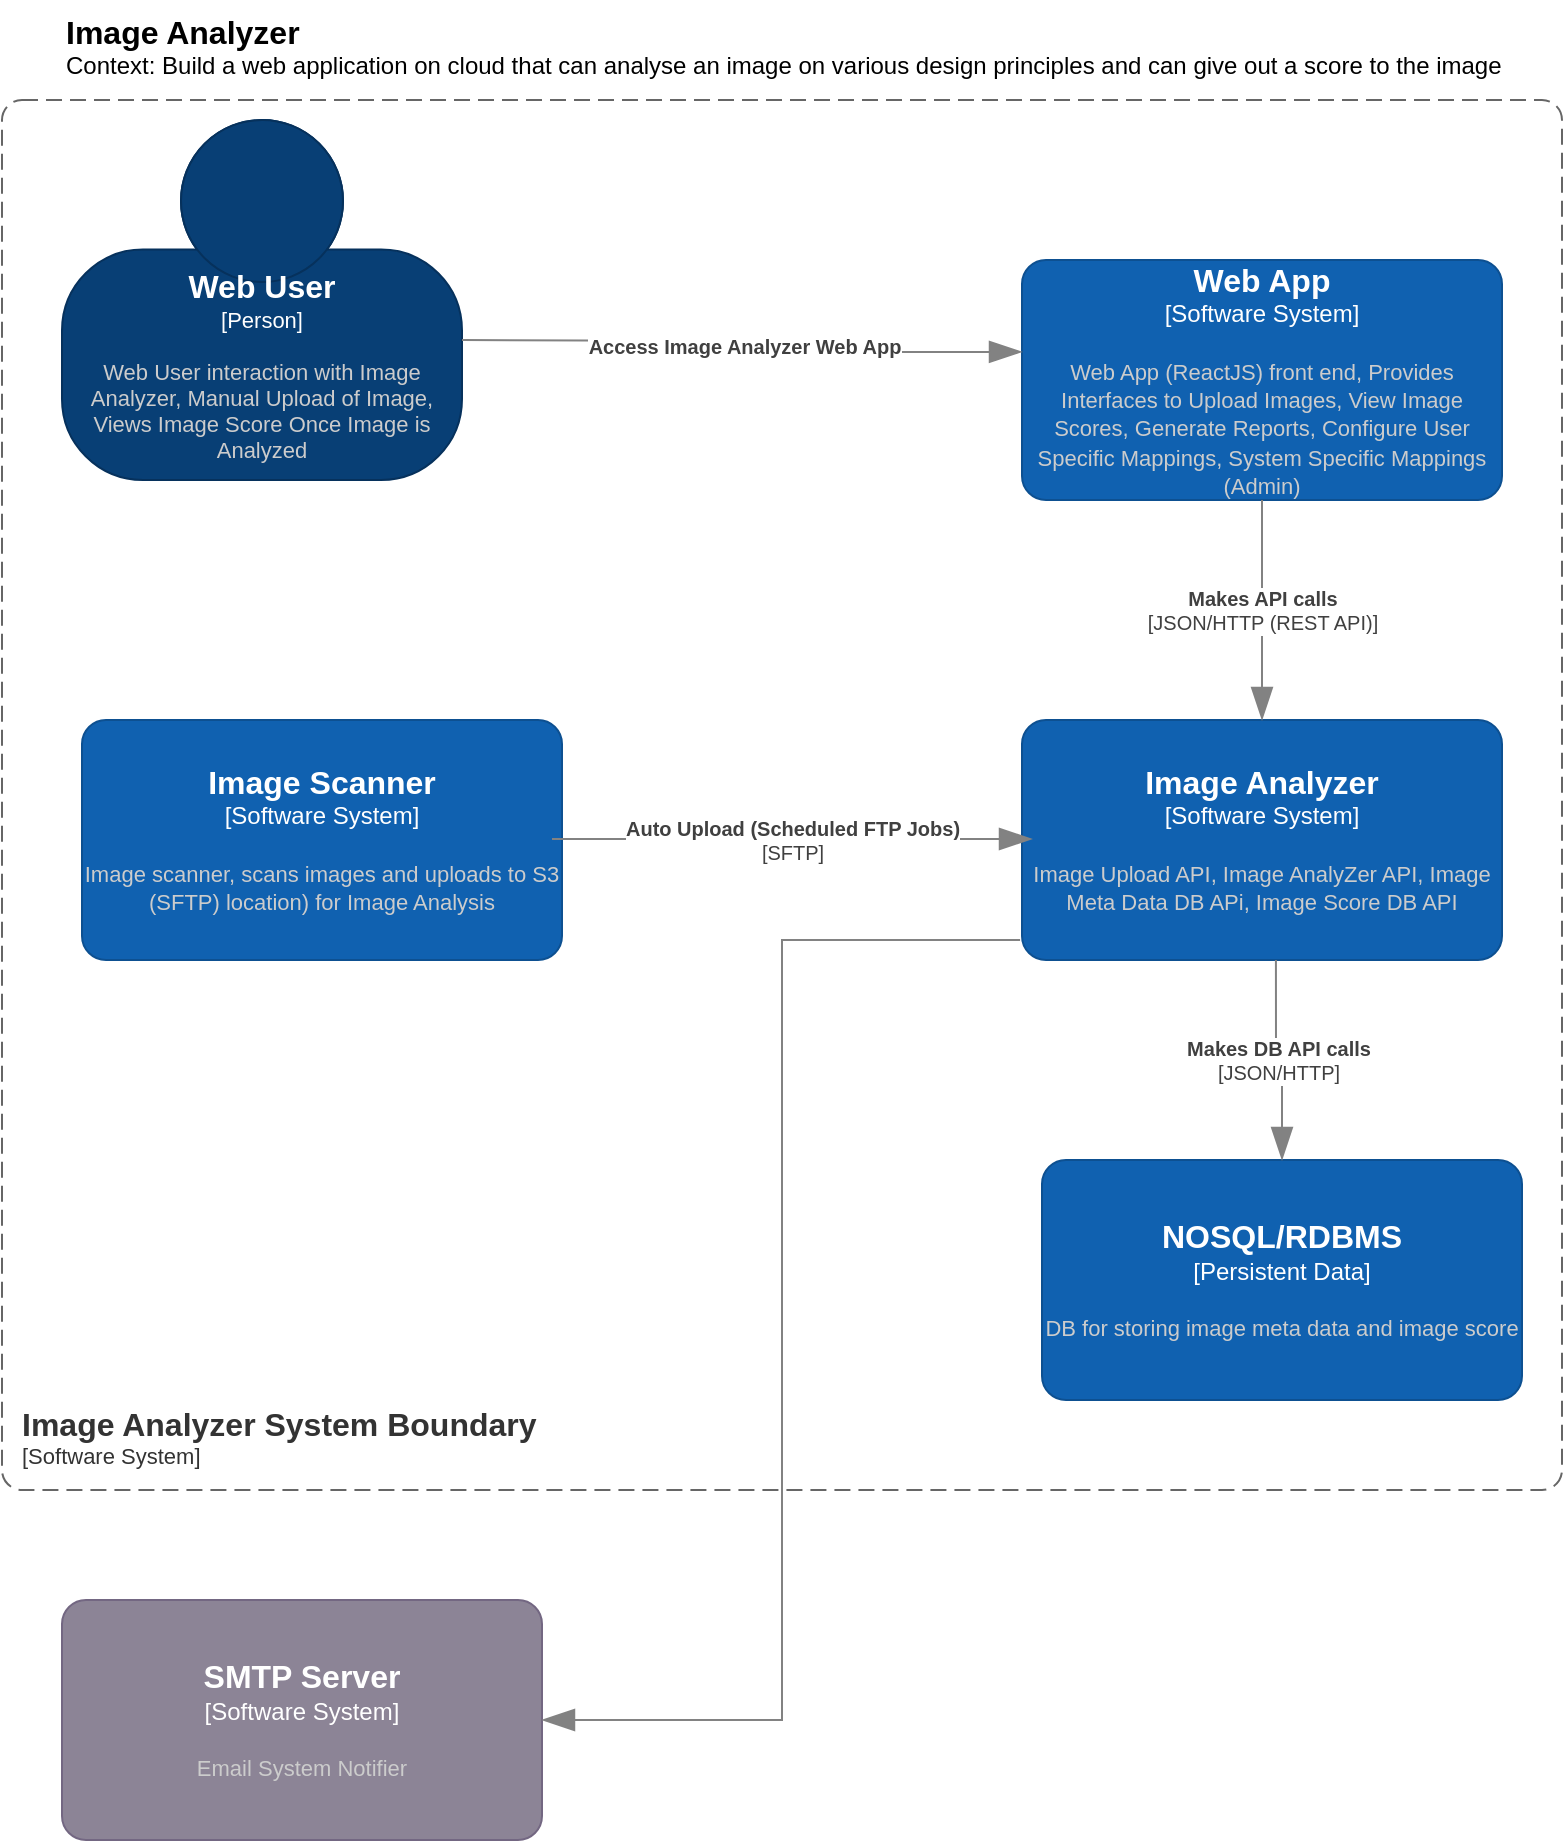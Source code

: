 <mxfile version="20.6.0" type="github" pages="4">
  <diagram id="_QaIJ1f8_quKXL8q4v3G" name="Context (C1)">
    <mxGraphModel dx="1108" dy="482" grid="1" gridSize="10" guides="1" tooltips="1" connect="1" arrows="1" fold="1" page="1" pageScale="1" pageWidth="850" pageHeight="1100" math="0" shadow="0">
      <root>
        <mxCell id="0" />
        <mxCell id="1" parent="0" />
        <object placeholders="1" c4Name="Image Analyzer" c4Type="ContainerScopeBoundary" c4Description="Context: Build a web application on cloud that can analyse an image on various design principles and can give out a score to the image" label="&lt;font style=&quot;font-size: 16px&quot;&gt;&lt;b&gt;&lt;div style=&quot;text-align: left&quot;&gt;%c4Name%&lt;/div&gt;&lt;/b&gt;&lt;/font&gt;&lt;div style=&quot;text-align: left&quot;&gt;%c4Description%&lt;/div&gt;" id="CGjuJLpUBZAFi4Q5LBe9-9">
          <mxCell style="text;html=1;strokeColor=none;fillColor=none;align=left;verticalAlign=top;whiteSpace=wrap;rounded=0;metaEdit=1;allowArrows=0;resizable=1;rotatable=0;connectable=0;recursiveResize=0;expand=0;pointerEvents=0;points=[[0.25,0,0],[0.5,0,0],[0.75,0,0],[1,0.25,0],[1,0.5,0],[1,0.75,0],[0.75,1,0],[0.5,1,0],[0.25,1,0],[0,0.75,0],[0,0.5,0],[0,0.25,0]];" vertex="1" parent="1">
            <mxGeometry x="70" y="20" width="730" height="50" as="geometry" />
          </mxCell>
        </object>
        <object placeholders="1" c4Name="Web User" c4Type="Person" c4Description="Web User interaction with Image Analyzer, Manual Upload of Image, Views Image Score Once Image is Analyzed" label="&lt;font style=&quot;font-size: 16px&quot;&gt;&lt;b&gt;%c4Name%&lt;/b&gt;&lt;/font&gt;&lt;div&gt;[%c4Type%]&lt;/div&gt;&lt;br&gt;&lt;div&gt;&lt;font style=&quot;font-size: 11px&quot;&gt;&lt;font color=&quot;#cccccc&quot;&gt;%c4Description%&lt;/font&gt;&lt;/div&gt;" id="CGjuJLpUBZAFi4Q5LBe9-10">
          <mxCell style="html=1;fontSize=11;dashed=0;whiteSpace=wrap;fillColor=#083F75;strokeColor=#06315C;fontColor=#ffffff;shape=mxgraph.c4.person2;align=center;metaEdit=1;points=[[0.5,0,0],[1,0.5,0],[1,0.75,0],[0.75,1,0],[0.5,1,0],[0.25,1,0],[0,0.75,0],[0,0.5,0]];resizable=0;" vertex="1" parent="1">
            <mxGeometry x="70" y="80" width="200" height="180" as="geometry" />
          </mxCell>
        </object>
        <object placeholders="1" c4Name="Image Analyzer" c4Type="Software System" c4Description="Image Upload API, Image AnalyZer API, Image Meta Data DB APi, Image Score DB API " label="&lt;font style=&quot;font-size: 16px&quot;&gt;&lt;b&gt;%c4Name%&lt;/b&gt;&lt;/font&gt;&lt;div&gt;[%c4Type%]&lt;/div&gt;&lt;br&gt;&lt;div&gt;&lt;font style=&quot;font-size: 11px&quot;&gt;&lt;font color=&quot;#cccccc&quot;&gt;%c4Description%&lt;/font&gt;&lt;/div&gt;" id="CGjuJLpUBZAFi4Q5LBe9-11">
          <mxCell style="rounded=1;whiteSpace=wrap;html=1;labelBackgroundColor=none;fillColor=#1061B0;fontColor=#ffffff;align=center;arcSize=10;strokeColor=#0D5091;metaEdit=1;resizable=0;points=[[0.25,0,0],[0.5,0,0],[0.75,0,0],[1,0.25,0],[1,0.5,0],[1,0.75,0],[0.75,1,0],[0.5,1,0],[0.25,1,0],[0,0.75,0],[0,0.5,0],[0,0.25,0]];" vertex="1" parent="1">
            <mxGeometry x="550" y="380" width="240" height="120" as="geometry" />
          </mxCell>
        </object>
        <object placeholders="1" c4Name="Web App" c4Type="Software System" c4Description="Web App (ReactJS) front end, Provides Interfaces to Upload Images, View Image Scores, Generate Reports, Configure User Specific Mappings, System Specific Mappings (Admin)  " label="&lt;font style=&quot;font-size: 16px&quot;&gt;&lt;b&gt;%c4Name%&lt;/b&gt;&lt;/font&gt;&lt;div&gt;[%c4Type%]&lt;/div&gt;&lt;br&gt;&lt;div&gt;&lt;font style=&quot;font-size: 11px&quot;&gt;&lt;font color=&quot;#cccccc&quot;&gt;%c4Description%&lt;/font&gt;&lt;/div&gt;" id="CGjuJLpUBZAFi4Q5LBe9-12">
          <mxCell style="rounded=1;whiteSpace=wrap;html=1;labelBackgroundColor=none;fillColor=#1061B0;fontColor=#ffffff;align=center;arcSize=10;strokeColor=#0D5091;metaEdit=1;resizable=0;points=[[0.25,0,0],[0.5,0,0],[0.75,0,0],[1,0.25,0],[1,0.5,0],[1,0.75,0],[0.75,1,0],[0.5,1,0],[0.25,1,0],[0,0.75,0],[0,0.5,0],[0,0.25,0]];" vertex="1" parent="1">
            <mxGeometry x="550" y="150" width="240" height="120" as="geometry" />
          </mxCell>
        </object>
        <object placeholders="1" c4Type="Relationship" c4Description="Access Image Analyzer Web App" label="&lt;div style=&quot;text-align: left&quot;&gt;&lt;div style=&quot;text-align: center&quot;&gt;&lt;b&gt;%c4Description%&lt;/b&gt;&lt;/div&gt;" id="CGjuJLpUBZAFi4Q5LBe9-13">
          <mxCell style="endArrow=blockThin;html=1;fontSize=10;fontColor=#404040;strokeWidth=1;endFill=1;strokeColor=#828282;elbow=vertical;metaEdit=1;endSize=14;startSize=14;jumpStyle=arc;jumpSize=16;rounded=0;edgeStyle=orthogonalEdgeStyle;entryX=0;entryY=0.383;entryDx=0;entryDy=0;entryPerimeter=0;" edge="1" parent="1" target="CGjuJLpUBZAFi4Q5LBe9-12">
            <mxGeometry width="240" relative="1" as="geometry">
              <mxPoint x="270" y="190" as="sourcePoint" />
              <mxPoint x="490" y="190" as="targetPoint" />
            </mxGeometry>
          </mxCell>
        </object>
        <object placeholders="1" c4Name="Image Scanner" c4Type="Software System" c4Description="Image scanner, scans images and uploads to S3 (SFTP) location) for Image Analysis" label="&lt;font style=&quot;font-size: 16px&quot;&gt;&lt;b&gt;%c4Name%&lt;/b&gt;&lt;/font&gt;&lt;div&gt;[%c4Type%]&lt;/div&gt;&lt;br&gt;&lt;div&gt;&lt;font style=&quot;font-size: 11px&quot;&gt;&lt;font color=&quot;#cccccc&quot;&gt;%c4Description%&lt;/font&gt;&lt;/div&gt;" id="CGjuJLpUBZAFi4Q5LBe9-14">
          <mxCell style="rounded=1;whiteSpace=wrap;html=1;labelBackgroundColor=none;fillColor=#1061B0;fontColor=#ffffff;align=center;arcSize=10;strokeColor=#0D5091;metaEdit=1;resizable=0;points=[[0.25,0,0],[0.5,0,0],[0.75,0,0],[1,0.25,0],[1,0.5,0],[1,0.75,0],[0.75,1,0],[0.5,1,0],[0.25,1,0],[0,0.75,0],[0,0.5,0],[0,0.25,0]];" vertex="1" parent="1">
            <mxGeometry x="80" y="380" width="240" height="120" as="geometry" />
          </mxCell>
        </object>
        <object placeholders="1" c4Type="Relationship" c4Technology="JSON/HTTP (REST API)" c4Description="Makes API calls" label="&lt;div style=&quot;text-align: left&quot;&gt;&lt;div style=&quot;text-align: center&quot;&gt;&lt;b&gt;%c4Description%&lt;/b&gt;&lt;/div&gt;&lt;div style=&quot;text-align: center&quot;&gt;[%c4Technology%]&lt;/div&gt;&lt;/div&gt;" id="CGjuJLpUBZAFi4Q5LBe9-15">
          <mxCell style="endArrow=blockThin;html=1;fontSize=10;fontColor=#404040;strokeWidth=1;endFill=1;strokeColor=#828282;elbow=vertical;metaEdit=1;endSize=14;startSize=14;jumpStyle=arc;jumpSize=16;rounded=0;edgeStyle=orthogonalEdgeStyle;exitX=0.5;exitY=1;exitDx=0;exitDy=0;exitPerimeter=0;" edge="1" parent="1" source="CGjuJLpUBZAFi4Q5LBe9-12" target="CGjuJLpUBZAFi4Q5LBe9-11">
            <mxGeometry width="240" relative="1" as="geometry">
              <mxPoint x="640" y="290" as="sourcePoint" />
              <mxPoint x="880" y="290" as="targetPoint" />
            </mxGeometry>
          </mxCell>
        </object>
        <object placeholders="1" c4Type="Relationship" c4Technology="SFTP" c4Description="Auto Upload (Scheduled FTP Jobs)" label="&lt;div style=&quot;text-align: left&quot;&gt;&lt;div style=&quot;text-align: center&quot;&gt;&lt;b&gt;%c4Description%&lt;/b&gt;&lt;/div&gt;&lt;div style=&quot;text-align: center&quot;&gt;[%c4Technology%]&lt;/div&gt;&lt;/div&gt;" id="CGjuJLpUBZAFi4Q5LBe9-16">
          <mxCell style="endArrow=blockThin;html=1;fontSize=10;fontColor=#404040;strokeWidth=1;endFill=1;strokeColor=#828282;elbow=vertical;metaEdit=1;endSize=14;startSize=14;jumpStyle=arc;jumpSize=16;rounded=0;edgeStyle=orthogonalEdgeStyle;" edge="1" parent="1">
            <mxGeometry width="240" relative="1" as="geometry">
              <mxPoint x="315" y="439.5" as="sourcePoint" />
              <mxPoint x="555" y="439.5" as="targetPoint" />
              <Array as="points">
                <mxPoint x="430" y="440" />
                <mxPoint x="430" y="440" />
              </Array>
            </mxGeometry>
          </mxCell>
        </object>
        <object placeholders="1" c4Name="NOSQL/RDBMS" c4Type="Persistent Data" c4Description="DB for storing image meta data and image score" label="&lt;font style=&quot;font-size: 16px&quot;&gt;&lt;b&gt;%c4Name%&lt;/b&gt;&lt;/font&gt;&lt;div&gt;[%c4Type%]&lt;/div&gt;&lt;br&gt;&lt;div&gt;&lt;font style=&quot;font-size: 11px&quot;&gt;&lt;font color=&quot;#cccccc&quot;&gt;%c4Description%&lt;/font&gt;&lt;/div&gt;" id="CGjuJLpUBZAFi4Q5LBe9-19">
          <mxCell style="rounded=1;whiteSpace=wrap;html=1;labelBackgroundColor=none;fillColor=#1061B0;fontColor=#ffffff;align=center;arcSize=10;strokeColor=#0D5091;metaEdit=1;resizable=0;points=[[0.25,0,0],[0.5,0,0],[0.75,0,0],[1,0.25,0],[1,0.5,0],[1,0.75,0],[0.75,1,0],[0.5,1,0],[0.25,1,0],[0,0.75,0],[0,0.5,0],[0,0.25,0]];" vertex="1" parent="1">
            <mxGeometry x="560" y="600" width="240" height="120" as="geometry" />
          </mxCell>
        </object>
        <object placeholders="1" c4Type="Relationship" c4Technology="JSON/HTTP" c4Description="Makes DB API calls" label="&lt;div style=&quot;text-align: left&quot;&gt;&lt;div style=&quot;text-align: center&quot;&gt;&lt;b&gt;%c4Description%&lt;/b&gt;&lt;/div&gt;&lt;div style=&quot;text-align: center&quot;&gt;[%c4Technology%]&lt;/div&gt;&lt;/div&gt;" id="CGjuJLpUBZAFi4Q5LBe9-20">
          <mxCell style="endArrow=blockThin;html=1;fontSize=10;fontColor=#404040;strokeWidth=1;endFill=1;strokeColor=#828282;elbow=vertical;metaEdit=1;endSize=14;startSize=14;jumpStyle=arc;jumpSize=16;rounded=0;edgeStyle=orthogonalEdgeStyle;exitX=0.529;exitY=1;exitDx=0;exitDy=0;exitPerimeter=0;" edge="1" parent="1" source="CGjuJLpUBZAFi4Q5LBe9-11" target="CGjuJLpUBZAFi4Q5LBe9-19">
            <mxGeometry width="240" relative="1" as="geometry">
              <mxPoint x="660" y="500" as="sourcePoint" />
              <mxPoint x="900" y="500" as="targetPoint" />
            </mxGeometry>
          </mxCell>
        </object>
        <object placeholders="1" c4Name="SMTP Server" c4Type="Software System" c4Description="Email System Notifier" label="&lt;font style=&quot;font-size: 16px&quot;&gt;&lt;b&gt;%c4Name%&lt;/b&gt;&lt;/font&gt;&lt;div&gt;[%c4Type%]&lt;/div&gt;&lt;br&gt;&lt;div&gt;&lt;font style=&quot;font-size: 11px&quot;&gt;&lt;font color=&quot;#cccccc&quot;&gt;%c4Description%&lt;/font&gt;&lt;/div&gt;" id="CGjuJLpUBZAFi4Q5LBe9-21">
          <mxCell style="rounded=1;whiteSpace=wrap;html=1;labelBackgroundColor=none;fillColor=#8C8496;fontColor=#ffffff;align=center;arcSize=10;strokeColor=#736782;metaEdit=1;resizable=0;points=[[0.25,0,0],[0.5,0,0],[0.75,0,0],[1,0.25,0],[1,0.5,0],[1,0.75,0],[0.75,1,0],[0.5,1,0],[0.25,1,0],[0,0.75,0],[0,0.5,0],[0,0.25,0]];" vertex="1" parent="1">
            <mxGeometry x="70" y="820" width="240" height="120" as="geometry" />
          </mxCell>
        </object>
        <object placeholders="1" c4Type="Relationship" id="CGjuJLpUBZAFi4Q5LBe9-22">
          <mxCell style="endArrow=blockThin;html=1;fontSize=10;fontColor=#404040;strokeWidth=1;endFill=1;strokeColor=#828282;elbow=vertical;metaEdit=1;endSize=14;startSize=14;jumpStyle=arc;jumpSize=16;rounded=0;edgeStyle=orthogonalEdgeStyle;entryX=1;entryY=0.5;entryDx=0;entryDy=0;entryPerimeter=0;exitX=-0.004;exitY=0.917;exitDx=0;exitDy=0;exitPerimeter=0;" edge="1" parent="1" source="CGjuJLpUBZAFi4Q5LBe9-11" target="CGjuJLpUBZAFi4Q5LBe9-21">
            <mxGeometry width="240" relative="1" as="geometry">
              <mxPoint x="340" y="540" as="sourcePoint" />
              <mxPoint x="560" y="500" as="targetPoint" />
            </mxGeometry>
          </mxCell>
        </object>
        <object placeholders="1" c4Name="Image Analyzer System Boundary" c4Type="SystemScopeBoundary" c4Application="Software System" label="&lt;font style=&quot;font-size: 16px&quot;&gt;&lt;b&gt;&lt;div style=&quot;text-align: left&quot;&gt;%c4Name%&lt;/div&gt;&lt;/b&gt;&lt;/font&gt;&lt;div style=&quot;text-align: left&quot;&gt;[%c4Application%]&lt;/div&gt;" id="tOvfWBN5AhfD0_WGAnn--1">
          <mxCell style="rounded=1;fontSize=11;whiteSpace=wrap;html=1;dashed=1;arcSize=20;fillColor=none;strokeColor=#666666;fontColor=#333333;labelBackgroundColor=none;align=left;verticalAlign=bottom;labelBorderColor=none;spacingTop=0;spacing=10;dashPattern=8 4;metaEdit=1;rotatable=0;perimeter=rectanglePerimeter;noLabel=0;labelPadding=0;allowArrows=0;connectable=0;expand=0;recursiveResize=0;editable=1;pointerEvents=0;absoluteArcSize=1;points=[[0.25,0,0],[0.5,0,0],[0.75,0,0],[1,0.25,0],[1,0.5,0],[1,0.75,0],[0.75,1,0],[0.5,1,0],[0.25,1,0],[0,0.75,0],[0,0.5,0],[0,0.25,0]];" vertex="1" parent="1">
            <mxGeometry x="40" y="70" width="780" height="695" as="geometry" />
          </mxCell>
        </object>
      </root>
    </mxGraphModel>
  </diagram>
  <diagram id="ZKoJfVk2dHplg7elhMia" name="Container (C2)">
    <mxGraphModel dx="1108" dy="482" grid="1" gridSize="10" guides="1" tooltips="1" connect="1" arrows="1" fold="1" page="1" pageScale="1" pageWidth="850" pageHeight="1100" math="0" shadow="0">
      <root>
        <mxCell id="0" />
        <mxCell id="1" parent="0" />
        <object placeholders="1" c4Name="[Containers] Node JS Server and Spring Boot Micro Services" c4Type="ContainerDiagramTitle" c4Description="Image Analyzer, ReactJS APP" label="&lt;font style=&quot;font-size: 16px&quot;&gt;&lt;b&gt;&lt;div style=&quot;text-align: left&quot;&gt;%c4Name%&lt;/div&gt;&lt;/b&gt;&lt;/font&gt;&lt;div style=&quot;text-align: left&quot;&gt;%c4Description%&lt;/div&gt;" id="Qg2hwKjmfZhXMTtC87-h-1">
          <mxCell style="text;html=1;strokeColor=none;fillColor=none;align=left;verticalAlign=top;whiteSpace=wrap;rounded=0;metaEdit=1;allowArrows=0;resizable=1;rotatable=0;connectable=0;recursiveResize=0;expand=0;pointerEvents=0;points=[[0.25,0,0],[0.5,0,0],[0.75,0,0],[1,0.25,0],[1,0.5,0],[1,0.75,0],[0.75,1,0],[0.5,1,0],[0.25,1,0],[0,0.75,0],[0,0.5,0],[0,0.25,0]];" vertex="1" parent="1">
            <mxGeometry x="220" y="10" width="480" height="40" as="geometry" />
          </mxCell>
        </object>
        <mxCell id="D_biy1p7ZRnnwa3_2Dfn-9" style="edgeStyle=orthogonalEdgeStyle;rounded=0;orthogonalLoop=1;jettySize=auto;html=1;" edge="1" parent="1" source="D_biy1p7ZRnnwa3_2Dfn-1" target="D_biy1p7ZRnnwa3_2Dfn-6">
          <mxGeometry relative="1" as="geometry" />
        </mxCell>
        <mxCell id="D_biy1p7ZRnnwa3_2Dfn-12" style="edgeStyle=orthogonalEdgeStyle;rounded=0;orthogonalLoop=1;jettySize=auto;html=1;" edge="1" parent="1" source="D_biy1p7ZRnnwa3_2Dfn-1" target="D_biy1p7ZRnnwa3_2Dfn-3">
          <mxGeometry relative="1" as="geometry" />
        </mxCell>
        <object placeholders="1" c4Name="Image Uploader" c4Type="Container" c4Technology="SpringBoot" c4Description="Image Upload Micro Service" label="&lt;font style=&quot;font-size: 16px&quot;&gt;&lt;b&gt;%c4Name%&lt;/b&gt;&lt;/font&gt;&lt;div&gt;[%c4Type%: %c4Technology%]&lt;/div&gt;&lt;br&gt;&lt;div&gt;&lt;font style=&quot;font-size: 11px&quot;&gt;&lt;font color=&quot;#E6E6E6&quot;&gt;%c4Description%&lt;/font&gt;&lt;/div&gt;" id="D_biy1p7ZRnnwa3_2Dfn-1">
          <mxCell style="rounded=1;whiteSpace=wrap;html=1;fontSize=11;labelBackgroundColor=none;fillColor=#23A2D9;fontColor=#ffffff;align=center;arcSize=10;strokeColor=#0E7DAD;metaEdit=1;resizable=0;points=[[0.25,0,0],[0.5,0,0],[0.75,0,0],[1,0.25,0],[1,0.5,0],[1,0.75,0],[0.75,1,0],[0.5,1,0],[0.25,1,0],[0,0.75,0],[0,0.5,0],[0,0.25,0]];" vertex="1" parent="1">
            <mxGeometry x="390" y="222" width="240" height="120" as="geometry" />
          </mxCell>
        </object>
        <mxCell id="D_biy1p7ZRnnwa3_2Dfn-5" style="edgeStyle=orthogonalEdgeStyle;rounded=0;orthogonalLoop=1;jettySize=auto;html=1;entryX=0;entryY=0.5;entryDx=0;entryDy=0;entryPerimeter=0;" edge="1" parent="1" target="D_biy1p7ZRnnwa3_2Dfn-1">
          <mxGeometry relative="1" as="geometry">
            <mxPoint x="280" y="382" as="sourcePoint" />
          </mxGeometry>
        </mxCell>
        <mxCell id="D_biy1p7ZRnnwa3_2Dfn-13" style="edgeStyle=orthogonalEdgeStyle;rounded=0;orthogonalLoop=1;jettySize=auto;html=1;entryX=0;entryY=0.5;entryDx=0;entryDy=0;entryPerimeter=0;" edge="1" parent="1" target="D_biy1p7ZRnnwa3_2Dfn-3">
          <mxGeometry relative="1" as="geometry">
            <mxPoint x="280" y="382" as="sourcePoint" />
          </mxGeometry>
        </mxCell>
        <object placeholders="1" c4Type="Web UI" c4Container="ReactJS (NODE.JS Container)" c4Technology="e.g. JavaScript, Angular etc." c4Description="Web UI (ReactJS) Single Page App, Vendor Components for Reporting  " label="&lt;font style=&quot;font-size: 16px&quot;&gt;&lt;b&gt;%c4Type%&lt;/b&gt;&lt;/font&gt;&lt;div&gt;[%c4Container%:&amp;nbsp;%c4Technology%]&lt;/div&gt;&lt;br&gt;&lt;div&gt;&lt;font style=&quot;font-size: 11px&quot;&gt;&lt;font color=&quot;#E6E6E6&quot;&gt;%c4Description%&lt;/font&gt;&lt;/div&gt;" id="D_biy1p7ZRnnwa3_2Dfn-2">
          <mxCell style="shape=mxgraph.c4.webBrowserContainer2;whiteSpace=wrap;html=1;boundedLbl=1;rounded=0;labelBackgroundColor=none;strokeColor=#118ACD;fillColor=#23A2D9;strokeColor=#118ACD;strokeColor2=#0E7DAD;fontSize=12;fontColor=#ffffff;align=center;metaEdit=1;points=[[0.5,0,0],[1,0.25,0],[1,0.5,0],[1,0.75,0],[0.5,1,0],[0,0.75,0],[0,0.5,0],[0,0.25,0]];resizable=0;" vertex="1" parent="1">
            <mxGeometry x="40" y="300" width="240" height="160" as="geometry" />
          </mxCell>
        </object>
        <mxCell id="D_biy1p7ZRnnwa3_2Dfn-11" style="edgeStyle=orthogonalEdgeStyle;rounded=0;orthogonalLoop=1;jettySize=auto;html=1;" edge="1" parent="1" source="D_biy1p7ZRnnwa3_2Dfn-3" target="D_biy1p7ZRnnwa3_2Dfn-4">
          <mxGeometry relative="1" as="geometry" />
        </mxCell>
        <object placeholders="1" c4Name="DB API (User API, Role Api, Image MetaData API, Image Score Data Api" c4Type="Container" c4Technology="SpringBoot" c4Description="DB API Micro Service" label="&lt;font style=&quot;font-size: 16px&quot;&gt;&lt;b&gt;%c4Name%&lt;/b&gt;&lt;/font&gt;&lt;div&gt;[%c4Type%: %c4Technology%]&lt;/div&gt;&lt;br&gt;&lt;div&gt;&lt;font style=&quot;font-size: 11px&quot;&gt;&lt;font color=&quot;#E6E6E6&quot;&gt;%c4Description%&lt;/font&gt;&lt;/div&gt;" id="D_biy1p7ZRnnwa3_2Dfn-3">
          <mxCell style="rounded=1;whiteSpace=wrap;html=1;fontSize=11;labelBackgroundColor=none;fillColor=#23A2D9;fontColor=#ffffff;align=center;arcSize=10;strokeColor=#0E7DAD;metaEdit=1;resizable=0;points=[[0.25,0,0],[0.5,0,0],[0.75,0,0],[1,0.25,0],[1,0.5,0],[1,0.75,0],[0.75,1,0],[0.5,1,0],[0.25,1,0],[0,0.75,0],[0,0.5,0],[0,0.25,0]];" vertex="1" parent="1">
            <mxGeometry x="390" y="422" width="240" height="120" as="geometry" />
          </mxCell>
        </object>
        <object placeholders="1" c4Type="Image DB" c4Container="Container" c4Technology="AuroraDB/MongoDB" c4Description="NoSQL DB to store Image Meta Data, User Access Details, Image Score Details" label="&lt;font style=&quot;font-size: 16px&quot;&gt;&lt;b&gt;%c4Type%&lt;/b&gt;&lt;/font&gt;&lt;div&gt;[%c4Container%:&amp;nbsp;%c4Technology%]&lt;/div&gt;&lt;br&gt;&lt;div&gt;&lt;font style=&quot;font-size: 11px&quot;&gt;&lt;font color=&quot;#E6E6E6&quot;&gt;%c4Description%&lt;/font&gt;&lt;/div&gt;" id="D_biy1p7ZRnnwa3_2Dfn-4">
          <mxCell style="shape=cylinder3;size=15;whiteSpace=wrap;html=1;boundedLbl=1;rounded=0;labelBackgroundColor=none;fillColor=#23A2D9;fontSize=12;fontColor=#ffffff;align=center;strokeColor=#0E7DAD;metaEdit=1;points=[[0.5,0,0],[1,0.25,0],[1,0.5,0],[1,0.75,0],[0.5,1,0],[0,0.75,0],[0,0.5,0],[0,0.25,0]];resizable=0;" vertex="1" parent="1">
            <mxGeometry x="730" y="422" width="240" height="120" as="geometry" />
          </mxCell>
        </object>
        <object placeholders="1" c4Type="S3 Bucket for Image Storage" c4Container="Container" c4Technology="S3/SFTP" c4Description="S3 Bucket for Image Storage, also configured as SFTP Server for Image upload without going thru web App" label="&lt;font style=&quot;font-size: 16px&quot;&gt;&lt;b&gt;%c4Type%&lt;/b&gt;&lt;/font&gt;&lt;div&gt;[%c4Container%:&amp;nbsp;%c4Technology%]&lt;/div&gt;&lt;br&gt;&lt;div&gt;&lt;font style=&quot;font-size: 11px&quot;&gt;&lt;font color=&quot;#E6E6E6&quot;&gt;%c4Description%&lt;/font&gt;&lt;/div&gt;" id="D_biy1p7ZRnnwa3_2Dfn-6">
          <mxCell style="shape=cylinder3;size=15;whiteSpace=wrap;html=1;boundedLbl=1;rounded=0;labelBackgroundColor=none;fillColor=#23A2D9;fontSize=12;fontColor=#ffffff;align=center;strokeColor=#0E7DAD;metaEdit=1;points=[[0.5,0,0],[1,0.25,0],[1,0.5,0],[1,0.75,0],[0.5,1,0],[0,0.75,0],[0,0.5,0],[0,0.25,0]];resizable=0;" vertex="1" parent="1">
            <mxGeometry x="740" y="222" width="240" height="120" as="geometry" />
          </mxCell>
        </object>
        <mxCell id="D_biy1p7ZRnnwa3_2Dfn-15" style="edgeStyle=orthogonalEdgeStyle;rounded=0;orthogonalLoop=1;jettySize=auto;html=1;" edge="1" parent="1" source="D_biy1p7ZRnnwa3_2Dfn-14" target="D_biy1p7ZRnnwa3_2Dfn-6">
          <mxGeometry relative="1" as="geometry" />
        </mxCell>
        <object placeholders="1" c4Name="Image Scanner" c4Type="Container" c4Technology="Image Scanner Hardware" c4Description="Scans images and upload to S3 bucket using SFTP" label="&lt;font style=&quot;font-size: 16px&quot;&gt;&lt;b&gt;%c4Name%&lt;/b&gt;&lt;/font&gt;&lt;div&gt;[%c4Type%: %c4Technology%]&lt;/div&gt;&lt;br&gt;&lt;div&gt;&lt;font style=&quot;font-size: 11px&quot;&gt;&lt;font color=&quot;#E6E6E6&quot;&gt;%c4Description%&lt;/font&gt;&lt;/div&gt;" id="D_biy1p7ZRnnwa3_2Dfn-14">
          <mxCell style="rounded=1;whiteSpace=wrap;html=1;fontSize=11;labelBackgroundColor=none;fillColor=#23A2D9;fontColor=#ffffff;align=center;arcSize=10;strokeColor=#0E7DAD;metaEdit=1;resizable=0;points=[[0.25,0,0],[0.5,0,0],[0.75,0,0],[1,0.25,0],[1,0.5,0],[1,0.75,0],[0.75,1,0],[0.5,1,0],[0.25,1,0],[0,0.75,0],[0,0.5,0],[0,0.25,0]];" vertex="1" parent="1">
            <mxGeometry x="740" y="50" width="240" height="120" as="geometry" />
          </mxCell>
        </object>
      </root>
    </mxGraphModel>
  </diagram>
  <diagram id="2QkPGEq0dpiMnB2Mn2TY" name="Component (C3)">
    <mxGraphModel dx="1108" dy="1582" grid="1" gridSize="10" guides="1" tooltips="1" connect="1" arrows="1" fold="1" page="1" pageScale="1" pageWidth="850" pageHeight="1100" math="0" shadow="0">
      <root>
        <mxCell id="0" />
        <mxCell id="1" parent="0" />
        <object placeholders="1" c4Name="[Components] Image Uploader" c4Type="ContainerDiagramTitle" c4Description="Image Uploader Micro Service" label="&lt;font style=&quot;font-size: 16px&quot;&gt;&lt;b&gt;&lt;div style=&quot;text-align: left&quot;&gt;%c4Name%&lt;/div&gt;&lt;/b&gt;&lt;/font&gt;&lt;div style=&quot;text-align: left&quot;&gt;%c4Description%&lt;/div&gt;" id="F0ZhULoeMuW8q3ky3WN0-1">
          <mxCell style="text;html=1;strokeColor=none;fillColor=none;align=left;verticalAlign=top;whiteSpace=wrap;rounded=0;metaEdit=1;allowArrows=0;resizable=1;rotatable=0;connectable=0;recursiveResize=0;expand=0;pointerEvents=0;points=[[0.25,0,0],[0.5,0,0],[0.75,0,0],[1,0.25,0],[1,0.5,0],[1,0.75,0],[0.75,1,0],[0.5,1,0],[0.25,1,0],[0,0.75,0],[0,0.5,0],[0,0.25,0]];" vertex="1" parent="1">
            <mxGeometry x="641" y="-140" width="260" height="40" as="geometry" />
          </mxCell>
        </object>
        <mxCell id="KtV8SAtcUMUfTQtTzMUy-20" style="edgeStyle=orthogonalEdgeStyle;rounded=0;orthogonalLoop=1;jettySize=auto;html=1;entryX=0;entryY=0.5;entryDx=0;entryDy=0;" edge="1" parent="1" source="KtV8SAtcUMUfTQtTzMUy-1" target="KtV8SAtcUMUfTQtTzMUy-19">
          <mxGeometry relative="1" as="geometry" />
        </mxCell>
        <mxCell id="KtV8SAtcUMUfTQtTzMUy-1" value="API GW&lt;br&gt;Spring Cloud Gateway/AWS API Gateway" style="verticalLabelPosition=bottom;verticalAlign=top;html=1;shape=mxgraph.basic.patternFillRect;fillStyle=diag;step=5;fillStrokeWidth=0.2;fillStrokeColor=#dddddd;" vertex="1" parent="1">
          <mxGeometry x="460" y="50" width="50" height="420" as="geometry" />
        </mxCell>
        <mxCell id="KtV8SAtcUMUfTQtTzMUy-3" style="edgeStyle=orthogonalEdgeStyle;rounded=0;orthogonalLoop=1;jettySize=auto;html=1;entryX=-0.02;entryY=0.444;entryDx=0;entryDy=0;entryPerimeter=0;" edge="1" parent="1" source="KtV8SAtcUMUfTQtTzMUy-2" target="KtV8SAtcUMUfTQtTzMUy-1">
          <mxGeometry relative="1" as="geometry" />
        </mxCell>
        <mxCell id="KtV8SAtcUMUfTQtTzMUy-2" value="Internet Gateway&lt;br&gt;https://imageanalyser.reddys.com" style="outlineConnect=0;dashed=0;verticalLabelPosition=bottom;verticalAlign=top;align=center;html=1;shape=mxgraph.aws3.internet_gateway;fillColor=#F58534;gradientColor=none;" vertex="1" parent="1">
          <mxGeometry x="230" y="200" width="69" height="72" as="geometry" />
        </mxCell>
        <mxCell id="KtV8SAtcUMUfTQtTzMUy-4" value="Amazon AD SSO" style="sketch=0;outlineConnect=0;fontColor=#232F3E;gradientColor=none;fillColor=#BF0816;strokeColor=none;dashed=0;verticalLabelPosition=bottom;verticalAlign=top;align=center;html=1;fontSize=12;fontStyle=0;aspect=fixed;pointerEvents=1;shape=mxgraph.aws4.simple_ad;" vertex="1" parent="1">
          <mxGeometry x="690" y="-36" width="78" height="77" as="geometry" />
        </mxCell>
        <mxCell id="KtV8SAtcUMUfTQtTzMUy-5" value="" style="endArrow=classic;startArrow=classic;html=1;rounded=0;exitX=1;exitY=0.25;exitDx=0;exitDy=0;exitPerimeter=0;" edge="1" parent="1" source="KtV8SAtcUMUfTQtTzMUy-1" target="KtV8SAtcUMUfTQtTzMUy-4">
          <mxGeometry width="50" height="50" relative="1" as="geometry">
            <mxPoint x="680" y="130" as="sourcePoint" />
            <mxPoint x="730" y="80" as="targetPoint" />
            <Array as="points">
              <mxPoint x="690" y="20" />
            </Array>
          </mxGeometry>
        </mxCell>
        <mxCell id="KtV8SAtcUMUfTQtTzMUy-56" style="edgeStyle=orthogonalEdgeStyle;rounded=0;orthogonalLoop=1;jettySize=auto;html=1;" edge="1" parent="1" source="KtV8SAtcUMUfTQtTzMUy-6">
          <mxGeometry relative="1" as="geometry">
            <mxPoint x="460" y="78" as="targetPoint" />
          </mxGeometry>
        </mxCell>
        <mxCell id="KtV8SAtcUMUfTQtTzMUy-6" value="&lt;b&gt;API Gateway Functions:&lt;/b&gt;&lt;br&gt;1. SSO Authentication&lt;br&gt;2. OAuth based Authorization&lt;br&gt;3. Rate Limiter (Circuit Breaker)&lt;br&gt;&lt;div style=&quot;&quot;&gt;&lt;span style=&quot;background-color: initial;&quot;&gt;4. Load Balancer&lt;/span&gt;&lt;/div&gt;&lt;div style=&quot;&quot;&gt;&lt;span style=&quot;background-color: initial;&quot;&gt;5. API/Micro Service Coordinator&lt;/span&gt;&lt;/div&gt;" style="text;html=1;strokeColor=#000000;fillColor=none;align=left;verticalAlign=middle;whiteSpace=wrap;rounded=1;shadow=0;" vertex="1" parent="1">
          <mxGeometry x="210" y="18.5" width="220" height="120" as="geometry" />
        </mxCell>
        <mxCell id="KtV8SAtcUMUfTQtTzMUy-10" value="AuroraDB&lt;br&gt;Image Meta Data" style="shape=cylinder3;whiteSpace=wrap;html=1;boundedLbl=1;backgroundOutline=1;size=15;shadow=0;strokeColor=#000000;" vertex="1" parent="1">
          <mxGeometry x="831" y="-10" width="70" height="80" as="geometry" />
        </mxCell>
        <mxCell id="KtV8SAtcUMUfTQtTzMUy-26" style="edgeStyle=orthogonalEdgeStyle;rounded=0;orthogonalLoop=1;jettySize=auto;html=1;" edge="1" parent="1" source="KtV8SAtcUMUfTQtTzMUy-11" target="KtV8SAtcUMUfTQtTzMUy-25">
          <mxGeometry relative="1" as="geometry" />
        </mxCell>
        <mxCell id="KtV8SAtcUMUfTQtTzMUy-42" style="edgeStyle=orthogonalEdgeStyle;rounded=0;orthogonalLoop=1;jettySize=auto;html=1;entryX=0.5;entryY=1;entryDx=0;entryDy=0;entryPerimeter=0;" edge="1" parent="1" source="KtV8SAtcUMUfTQtTzMUy-11" target="KtV8SAtcUMUfTQtTzMUy-10">
          <mxGeometry relative="1" as="geometry" />
        </mxCell>
        <mxCell id="KtV8SAtcUMUfTQtTzMUy-11" value="Uploader Service" style="rounded=1;whiteSpace=wrap;html=1;shadow=0;strokeColor=#000000;" vertex="1" parent="1">
          <mxGeometry x="710" y="109" width="131" height="60" as="geometry" />
        </mxCell>
        <mxCell id="KtV8SAtcUMUfTQtTzMUy-37" value="Image Upload Triggers" style="edgeStyle=orthogonalEdgeStyle;rounded=0;orthogonalLoop=1;jettySize=auto;html=1;entryX=0.5;entryY=0;entryDx=0;entryDy=0;entryPerimeter=0;" edge="1" parent="1" source="KtV8SAtcUMUfTQtTzMUy-12" target="KtV8SAtcUMUfTQtTzMUy-36">
          <mxGeometry relative="1" as="geometry" />
        </mxCell>
        <mxCell id="KtV8SAtcUMUfTQtTzMUy-12" value="S3/SFTP" style="sketch=0;points=[[0,0,0],[0.25,0,0],[0.5,0,0],[0.75,0,0],[1,0,0],[0,1,0],[0.25,1,0],[0.5,1,0],[0.75,1,0],[1,1,0],[0,0.25,0],[0,0.5,0],[0,0.75,0],[1,0.25,0],[1,0.5,0],[1,0.75,0]];outlineConnect=0;fontColor=#232F3E;gradientColor=#60A337;gradientDirection=north;fillColor=#277116;strokeColor=#ffffff;dashed=0;verticalLabelPosition=bottom;verticalAlign=top;align=center;html=1;fontSize=12;fontStyle=0;aspect=fixed;shape=mxgraph.aws4.resourceIcon;resIcon=mxgraph.aws4.s3;shadow=0;" vertex="1" parent="1">
          <mxGeometry x="1071" y="100" width="78" height="78" as="geometry" />
        </mxCell>
        <mxCell id="KtV8SAtcUMUfTQtTzMUy-17" value="OAuth (Open API) Server" style="whiteSpace=wrap;html=1;aspect=fixed;shadow=0;strokeColor=#000000;" vertex="1" parent="1">
          <mxGeometry x="580" y="380" width="80" height="80" as="geometry" />
        </mxCell>
        <mxCell id="KtV8SAtcUMUfTQtTzMUy-18" value="" style="endArrow=classic;startArrow=classic;html=1;rounded=0;exitX=0.5;exitY=1;exitDx=0;exitDy=0;entryX=0.5;entryY=0;entryDx=0;entryDy=0;" edge="1" parent="1" source="KtV8SAtcUMUfTQtTzMUy-19" target="KtV8SAtcUMUfTQtTzMUy-17">
          <mxGeometry width="50" height="50" relative="1" as="geometry">
            <mxPoint x="530" y="360" as="sourcePoint" />
            <mxPoint x="580" y="310" as="targetPoint" />
          </mxGeometry>
        </mxCell>
        <mxCell id="KtV8SAtcUMUfTQtTzMUy-21" style="edgeStyle=orthogonalEdgeStyle;rounded=0;orthogonalLoop=1;jettySize=auto;html=1;" edge="1" parent="1" source="KtV8SAtcUMUfTQtTzMUy-19" target="KtV8SAtcUMUfTQtTzMUy-11">
          <mxGeometry relative="1" as="geometry">
            <Array as="points">
              <mxPoint x="620" y="139" />
            </Array>
          </mxGeometry>
        </mxCell>
        <mxCell id="KtV8SAtcUMUfTQtTzMUy-54" style="edgeStyle=orthogonalEdgeStyle;rounded=0;orthogonalLoop=1;jettySize=auto;html=1;entryX=0.017;entryY=0.383;entryDx=0;entryDy=0;entryPerimeter=0;" edge="1" parent="1" source="KtV8SAtcUMUfTQtTzMUy-19" target="KtV8SAtcUMUfTQtTzMUy-52">
          <mxGeometry relative="1" as="geometry" />
        </mxCell>
        <mxCell id="KtV8SAtcUMUfTQtTzMUy-19" value="Euerka Service Registry" style="whiteSpace=wrap;html=1;aspect=fixed;shadow=0;strokeColor=#000000;" vertex="1" parent="1">
          <mxGeometry x="570" y="210" width="100" height="100" as="geometry" />
        </mxCell>
        <mxCell id="KtV8SAtcUMUfTQtTzMUy-27" style="edgeStyle=orthogonalEdgeStyle;rounded=0;orthogonalLoop=1;jettySize=auto;html=1;" edge="1" parent="1" source="KtV8SAtcUMUfTQtTzMUy-25" target="KtV8SAtcUMUfTQtTzMUy-12">
          <mxGeometry relative="1" as="geometry" />
        </mxCell>
        <mxCell id="KtV8SAtcUMUfTQtTzMUy-25" value="Image Chunker Service" style="rounded=1;whiteSpace=wrap;html=1;shadow=0;strokeColor=#000000;" vertex="1" parent="1">
          <mxGeometry x="900" y="109" width="120" height="60" as="geometry" />
        </mxCell>
        <mxCell id="KtV8SAtcUMUfTQtTzMUy-33" style="edgeStyle=orthogonalEdgeStyle;rounded=0;orthogonalLoop=1;jettySize=auto;html=1;" edge="1" parent="1" source="KtV8SAtcUMUfTQtTzMUy-30" target="KtV8SAtcUMUfTQtTzMUy-31">
          <mxGeometry relative="1" as="geometry" />
        </mxCell>
        <mxCell id="KtV8SAtcUMUfTQtTzMUy-30" value="Image Scanner &lt;br&gt;" style="fontColor=#0066CC;verticalAlign=top;verticalLabelPosition=bottom;labelPosition=center;align=center;html=1;outlineConnect=0;fillColor=#CCCCCC;strokeColor=#6881B3;gradientColor=none;gradientDirection=north;strokeWidth=2;shape=mxgraph.networks.scanner;shadow=0;" vertex="1" parent="1">
          <mxGeometry x="1260" y="-36.5" width="100" height="75" as="geometry" />
        </mxCell>
        <mxCell id="KtV8SAtcUMUfTQtTzMUy-35" value="" style="edgeStyle=orthogonalEdgeStyle;rounded=0;orthogonalLoop=1;jettySize=auto;html=1;" edge="1" parent="1" source="KtV8SAtcUMUfTQtTzMUy-31" target="KtV8SAtcUMUfTQtTzMUy-12">
          <mxGeometry relative="1" as="geometry" />
        </mxCell>
        <mxCell id="KtV8SAtcUMUfTQtTzMUy-31" value="Internet Gateway&lt;br&gt;sftp://imageb2b.reddys.com" style="outlineConnect=0;dashed=0;verticalLabelPosition=bottom;verticalAlign=top;align=center;html=1;shape=mxgraph.aws3.internet_gateway;fillColor=#F58534;gradientColor=none;" vertex="1" parent="1">
          <mxGeometry x="1075.5" y="-33.5" width="69" height="72" as="geometry" />
        </mxCell>
        <mxCell id="KtV8SAtcUMUfTQtTzMUy-44" style="edgeStyle=orthogonalEdgeStyle;rounded=0;orthogonalLoop=1;jettySize=auto;html=1;entryX=0;entryY=0.5;entryDx=0;entryDy=0;" edge="1" parent="1" source="KtV8SAtcUMUfTQtTzMUy-36" target="KtV8SAtcUMUfTQtTzMUy-38">
          <mxGeometry relative="1" as="geometry" />
        </mxCell>
        <mxCell id="KtV8SAtcUMUfTQtTzMUy-46" style="edgeStyle=orthogonalEdgeStyle;rounded=0;orthogonalLoop=1;jettySize=auto;html=1;" edge="1" parent="1" source="KtV8SAtcUMUfTQtTzMUy-36" target="KtV8SAtcUMUfTQtTzMUy-39">
          <mxGeometry relative="1" as="geometry" />
        </mxCell>
        <mxCell id="KtV8SAtcUMUfTQtTzMUy-47" style="edgeStyle=orthogonalEdgeStyle;rounded=0;orthogonalLoop=1;jettySize=auto;html=1;" edge="1" parent="1" source="KtV8SAtcUMUfTQtTzMUy-36" target="KtV8SAtcUMUfTQtTzMUy-40">
          <mxGeometry relative="1" as="geometry" />
        </mxCell>
        <mxCell id="KtV8SAtcUMUfTQtTzMUy-48" style="edgeStyle=orthogonalEdgeStyle;rounded=0;orthogonalLoop=1;jettySize=auto;html=1;entryX=0;entryY=0.5;entryDx=0;entryDy=0;" edge="1" parent="1" source="KtV8SAtcUMUfTQtTzMUy-36" target="KtV8SAtcUMUfTQtTzMUy-41">
          <mxGeometry relative="1" as="geometry" />
        </mxCell>
        <mxCell id="KtV8SAtcUMUfTQtTzMUy-36" value="Image Analyser&lt;br&gt;Micro Service (Serverless App)" style="outlineConnect=0;dashed=0;verticalLabelPosition=bottom;verticalAlign=top;align=center;html=1;shape=mxgraph.aws3.lambda_function;fillColor=#5294CF;gradientColor=none;shadow=0;strokeColor=#000000;" vertex="1" parent="1">
          <mxGeometry x="1080" y="248.5" width="60" height="63" as="geometry" />
        </mxCell>
        <mxCell id="KtV8SAtcUMUfTQtTzMUy-45" style="edgeStyle=orthogonalEdgeStyle;rounded=0;orthogonalLoop=1;jettySize=auto;html=1;" edge="1" parent="1" source="KtV8SAtcUMUfTQtTzMUy-38" target="KtV8SAtcUMUfTQtTzMUy-43">
          <mxGeometry relative="1" as="geometry">
            <Array as="points">
              <mxPoint x="1430" y="180" />
              <mxPoint x="1430" y="289" />
            </Array>
          </mxGeometry>
        </mxCell>
        <mxCell id="KtV8SAtcUMUfTQtTzMUy-38" value="Text Detection Step Function" style="rounded=0;whiteSpace=wrap;html=1;shadow=0;strokeColor=#000000;" vertex="1" parent="1">
          <mxGeometry x="1220" y="160" width="140" height="40" as="geometry" />
        </mxCell>
        <mxCell id="KtV8SAtcUMUfTQtTzMUy-49" style="edgeStyle=orthogonalEdgeStyle;rounded=0;orthogonalLoop=1;jettySize=auto;html=1;entryX=0;entryY=0.5;entryDx=0;entryDy=0;entryPerimeter=0;" edge="1" parent="1" source="KtV8SAtcUMUfTQtTzMUy-39" target="KtV8SAtcUMUfTQtTzMUy-43">
          <mxGeometry relative="1" as="geometry">
            <Array as="points">
              <mxPoint x="1430" y="242" />
              <mxPoint x="1430" y="289" />
            </Array>
          </mxGeometry>
        </mxCell>
        <mxCell id="KtV8SAtcUMUfTQtTzMUy-39" value="Object Detection Step Function" style="rounded=0;whiteSpace=wrap;html=1;shadow=0;strokeColor=#000000;" vertex="1" parent="1">
          <mxGeometry x="1220" y="222" width="140" height="40" as="geometry" />
        </mxCell>
        <mxCell id="KtV8SAtcUMUfTQtTzMUy-50" style="edgeStyle=orthogonalEdgeStyle;rounded=0;orthogonalLoop=1;jettySize=auto;html=1;entryX=0;entryY=0.5;entryDx=0;entryDy=0;entryPerimeter=0;" edge="1" parent="1" source="KtV8SAtcUMUfTQtTzMUy-40" target="KtV8SAtcUMUfTQtTzMUy-43">
          <mxGeometry relative="1" as="geometry">
            <Array as="points">
              <mxPoint x="1430" y="300" />
              <mxPoint x="1430" y="289" />
            </Array>
          </mxGeometry>
        </mxCell>
        <mxCell id="KtV8SAtcUMUfTQtTzMUy-40" value="Contour Detection Step Function" style="rounded=0;whiteSpace=wrap;html=1;shadow=0;strokeColor=#000000;" vertex="1" parent="1">
          <mxGeometry x="1220" y="280" width="140" height="40" as="geometry" />
        </mxCell>
        <mxCell id="KtV8SAtcUMUfTQtTzMUy-51" style="edgeStyle=orthogonalEdgeStyle;rounded=0;orthogonalLoop=1;jettySize=auto;html=1;entryX=0;entryY=0.5;entryDx=0;entryDy=0;entryPerimeter=0;" edge="1" parent="1" source="KtV8SAtcUMUfTQtTzMUy-41" target="KtV8SAtcUMUfTQtTzMUy-43">
          <mxGeometry relative="1" as="geometry">
            <Array as="points">
              <mxPoint x="1430" y="365" />
              <mxPoint x="1430" y="289" />
            </Array>
          </mxGeometry>
        </mxCell>
        <mxCell id="KtV8SAtcUMUfTQtTzMUy-41" value="Other Algo Step Function" style="rounded=0;whiteSpace=wrap;html=1;shadow=0;strokeColor=#000000;" vertex="1" parent="1">
          <mxGeometry x="1220" y="340" width="140" height="50" as="geometry" />
        </mxCell>
        <mxCell id="KtV8SAtcUMUfTQtTzMUy-43" value="AuroraDB&lt;br&gt;Image Analysis DB (Image Score)" style="shape=cylinder3;whiteSpace=wrap;html=1;boundedLbl=1;backgroundOutline=1;size=15;shadow=0;strokeColor=#000000;" vertex="1" parent="1">
          <mxGeometry x="1490" y="220" width="90" height="108.5" as="geometry" />
        </mxCell>
        <mxCell id="KtV8SAtcUMUfTQtTzMUy-55" style="edgeStyle=orthogonalEdgeStyle;rounded=0;orthogonalLoop=1;jettySize=auto;html=1;" edge="1" parent="1" source="KtV8SAtcUMUfTQtTzMUy-52" target="KtV8SAtcUMUfTQtTzMUy-53">
          <mxGeometry relative="1" as="geometry" />
        </mxCell>
        <mxCell id="KtV8SAtcUMUfTQtTzMUy-52" value="User Service" style="rounded=1;whiteSpace=wrap;html=1;shadow=0;strokeColor=#000000;" vertex="1" parent="1">
          <mxGeometry x="720" y="240" width="190" height="50" as="geometry" />
        </mxCell>
        <mxCell id="KtV8SAtcUMUfTQtTzMUy-53" value="MySQL/AuroraDB&lt;br&gt;User and Roles&amp;nbsp;&amp;nbsp;" style="shape=cylinder3;whiteSpace=wrap;html=1;boundedLbl=1;backgroundOutline=1;size=15;shadow=0;strokeColor=#000000;" vertex="1" parent="1">
          <mxGeometry x="765" y="360" width="100" height="80" as="geometry" />
        </mxCell>
      </root>
    </mxGraphModel>
  </diagram>
  <diagram id="XHcG5niToQ7dxUXf5O1K" name="Code (C4)">
    <mxGraphModel dx="1108" dy="482" grid="1" gridSize="10" guides="1" tooltips="1" connect="1" arrows="1" fold="1" page="1" pageScale="1" pageWidth="850" pageHeight="1100" math="0" shadow="0">
      <root>
        <mxCell id="0" />
        <mxCell id="1" parent="0" />
        <mxCell id="9qwq9YAev4SGrfeVCaK0-27" value="" style="group" vertex="1" connectable="0" parent="1">
          <mxGeometry x="30" y="280" width="370" height="104" as="geometry" />
        </mxCell>
        <mxCell id="9qwq9YAev4SGrfeVCaK0-22" value="&lt;b&gt;&lt;u&gt;Image Metadata&lt;/u&gt;&lt;/b&gt;" style="text;html=1;strokeColor=none;fillColor=none;align=center;verticalAlign=middle;whiteSpace=wrap;rounded=0;shadow=0;" vertex="1" parent="9qwq9YAev4SGrfeVCaK0-27">
          <mxGeometry y="20" width="60" height="30" as="geometry" />
        </mxCell>
        <mxCell id="9qwq9YAev4SGrfeVCaK0-23" value="Image MetaData" style="swimlane;fontStyle=0;childLayout=stackLayout;horizontal=1;startSize=26;fillColor=none;horizontalStack=0;resizeParent=1;resizeParentMax=0;resizeLast=0;collapsible=1;marginBottom=0;shadow=0;strokeColor=#000000;" vertex="1" parent="9qwq9YAev4SGrfeVCaK0-27">
          <mxGeometry x="150" width="220" height="104" as="geometry" />
        </mxCell>
        <mxCell id="9qwq9YAev4SGrfeVCaK0-24" value="- int: imgeId" style="text;strokeColor=none;fillColor=none;align=left;verticalAlign=top;spacingLeft=4;spacingRight=4;overflow=hidden;rotatable=0;points=[[0,0.5],[1,0.5]];portConstraint=eastwest;shadow=0;" vertex="1" parent="9qwq9YAev4SGrfeVCaK0-23">
          <mxGeometry y="26" width="220" height="26" as="geometry" />
        </mxCell>
        <mxCell id="9qwq9YAev4SGrfeVCaK0-25" value="- String: imageName" style="text;strokeColor=none;fillColor=none;align=left;verticalAlign=top;spacingLeft=4;spacingRight=4;overflow=hidden;rotatable=0;points=[[0,0.5],[1,0.5]];portConstraint=eastwest;shadow=0;" vertex="1" parent="9qwq9YAev4SGrfeVCaK0-23">
          <mxGeometry y="52" width="220" height="26" as="geometry" />
        </mxCell>
        <mxCell id="9qwq9YAev4SGrfeVCaK0-26" value="- field: imageLocation (S3 location)" style="text;strokeColor=none;fillColor=none;align=left;verticalAlign=top;spacingLeft=4;spacingRight=4;overflow=hidden;rotatable=0;points=[[0,0.5],[1,0.5]];portConstraint=eastwest;shadow=0;" vertex="1" parent="9qwq9YAev4SGrfeVCaK0-23">
          <mxGeometry y="78" width="220" height="26" as="geometry" />
        </mxCell>
        <mxCell id="9qwq9YAev4SGrfeVCaK0-28" value="" style="group" vertex="1" connectable="0" parent="1">
          <mxGeometry x="20" y="60" width="680" height="134" as="geometry" />
        </mxCell>
        <mxCell id="9qwq9YAev4SGrfeVCaK0-20" value="" style="group" vertex="1" connectable="0" parent="9qwq9YAev4SGrfeVCaK0-28">
          <mxGeometry x="90" y="30" width="590" height="104" as="geometry" />
        </mxCell>
        <mxCell id="9qwq9YAev4SGrfeVCaK0-1" value="User" style="swimlane;fontStyle=0;childLayout=stackLayout;horizontal=1;startSize=26;fillColor=none;horizontalStack=0;resizeParent=1;resizeParentMax=0;resizeLast=0;collapsible=1;marginBottom=0;shadow=0;strokeColor=#000000;" vertex="1" parent="9qwq9YAev4SGrfeVCaK0-20">
          <mxGeometry width="140" height="104" as="geometry" />
        </mxCell>
        <mxCell id="9qwq9YAev4SGrfeVCaK0-2" value="- int: userId" style="text;strokeColor=none;fillColor=none;align=left;verticalAlign=top;spacingLeft=4;spacingRight=4;overflow=hidden;rotatable=0;points=[[0,0.5],[1,0.5]];portConstraint=eastwest;shadow=0;" vertex="1" parent="9qwq9YAev4SGrfeVCaK0-1">
          <mxGeometry y="26" width="140" height="26" as="geometry" />
        </mxCell>
        <mxCell id="9qwq9YAev4SGrfeVCaK0-3" value="- String: emailId" style="text;strokeColor=none;fillColor=none;align=left;verticalAlign=top;spacingLeft=4;spacingRight=4;overflow=hidden;rotatable=0;points=[[0,0.5],[1,0.5]];portConstraint=eastwest;shadow=0;" vertex="1" parent="9qwq9YAev4SGrfeVCaK0-1">
          <mxGeometry y="52" width="140" height="26" as="geometry" />
        </mxCell>
        <mxCell id="9qwq9YAev4SGrfeVCaK0-4" value="- List: accessRoles&#xa;" style="text;strokeColor=none;fillColor=none;align=left;verticalAlign=top;spacingLeft=4;spacingRight=4;overflow=hidden;rotatable=0;points=[[0,0.5],[1,0.5]];portConstraint=eastwest;shadow=0;" vertex="1" parent="9qwq9YAev4SGrfeVCaK0-1">
          <mxGeometry y="78" width="140" height="26" as="geometry" />
        </mxCell>
        <mxCell id="9qwq9YAev4SGrfeVCaK0-7" value="Role" style="swimlane;fontStyle=0;childLayout=stackLayout;horizontal=1;startSize=26;fillColor=none;horizontalStack=0;resizeParent=1;resizeParentMax=0;resizeLast=0;collapsible=1;marginBottom=0;shadow=0;strokeColor=#000000;" vertex="1" parent="9qwq9YAev4SGrfeVCaK0-20">
          <mxGeometry x="450" y="13" width="140" height="78" as="geometry" />
        </mxCell>
        <mxCell id="9qwq9YAev4SGrfeVCaK0-8" value="- int: roleId" style="text;strokeColor=none;fillColor=none;align=left;verticalAlign=top;spacingLeft=4;spacingRight=4;overflow=hidden;rotatable=0;points=[[0,0.5],[1,0.5]];portConstraint=eastwest;shadow=0;" vertex="1" parent="9qwq9YAev4SGrfeVCaK0-7">
          <mxGeometry y="26" width="140" height="26" as="geometry" />
        </mxCell>
        <mxCell id="9qwq9YAev4SGrfeVCaK0-9" value="- String: roleName" style="text;strokeColor=none;fillColor=none;align=left;verticalAlign=top;spacingLeft=4;spacingRight=4;overflow=hidden;rotatable=0;points=[[0,0.5],[1,0.5]];portConstraint=eastwest;shadow=0;" vertex="1" parent="9qwq9YAev4SGrfeVCaK0-7">
          <mxGeometry y="52" width="140" height="26" as="geometry" />
        </mxCell>
        <mxCell id="9qwq9YAev4SGrfeVCaK0-11" value="UserRoleMapping" style="swimlane;fontStyle=0;childLayout=stackLayout;horizontal=1;startSize=26;fillColor=none;horizontalStack=0;resizeParent=1;resizeParentMax=0;resizeLast=0;collapsible=1;marginBottom=0;shadow=0;strokeColor=#000000;" vertex="1" parent="9qwq9YAev4SGrfeVCaK0-20">
          <mxGeometry x="220" y="13" width="140" height="78" as="geometry" />
        </mxCell>
        <mxCell id="9qwq9YAev4SGrfeVCaK0-12" value="- int: userId" style="text;strokeColor=none;fillColor=none;align=left;verticalAlign=top;spacingLeft=4;spacingRight=4;overflow=hidden;rotatable=0;points=[[0,0.5],[1,0.5]];portConstraint=eastwest;shadow=0;" vertex="1" parent="9qwq9YAev4SGrfeVCaK0-11">
          <mxGeometry y="26" width="140" height="26" as="geometry" />
        </mxCell>
        <mxCell id="9qwq9YAev4SGrfeVCaK0-13" value="- int: roleId" style="text;strokeColor=none;fillColor=none;align=left;verticalAlign=top;spacingLeft=4;spacingRight=4;overflow=hidden;rotatable=0;points=[[0,0.5],[1,0.5]];portConstraint=eastwest;shadow=0;" vertex="1" parent="9qwq9YAev4SGrfeVCaK0-11">
          <mxGeometry y="52" width="140" height="26" as="geometry" />
        </mxCell>
        <mxCell id="9qwq9YAev4SGrfeVCaK0-18" value="" style="endArrow=none;html=1;rounded=0;entryX=0;entryY=0.5;entryDx=0;entryDy=0;exitX=1;exitY=0.5;exitDx=0;exitDy=0;" edge="1" parent="9qwq9YAev4SGrfeVCaK0-20" source="9qwq9YAev4SGrfeVCaK0-12" target="9qwq9YAev4SGrfeVCaK0-8">
          <mxGeometry width="50" height="50" relative="1" as="geometry">
            <mxPoint x="190" y="90" as="sourcePoint" />
            <mxPoint x="240" y="40" as="targetPoint" />
          </mxGeometry>
        </mxCell>
        <mxCell id="9qwq9YAev4SGrfeVCaK0-19" value="" style="endArrow=none;html=1;rounded=0;exitX=1.007;exitY=0.115;exitDx=0;exitDy=0;exitPerimeter=0;entryX=0;entryY=0.5;entryDx=0;entryDy=0;" edge="1" parent="9qwq9YAev4SGrfeVCaK0-20" source="9qwq9YAev4SGrfeVCaK0-3" target="9qwq9YAev4SGrfeVCaK0-12">
          <mxGeometry width="50" height="50" relative="1" as="geometry">
            <mxPoint x="260" y="63" as="sourcePoint" />
            <mxPoint x="310" y="13" as="targetPoint" />
          </mxGeometry>
        </mxCell>
        <mxCell id="9qwq9YAev4SGrfeVCaK0-21" value="&lt;b&gt;&lt;u&gt;User DB&lt;/u&gt;&lt;/b&gt;" style="text;html=1;strokeColor=none;fillColor=none;align=center;verticalAlign=middle;whiteSpace=wrap;rounded=0;shadow=0;" vertex="1" parent="9qwq9YAev4SGrfeVCaK0-28">
          <mxGeometry width="60" height="30" as="geometry" />
        </mxCell>
        <mxCell id="9qwq9YAev4SGrfeVCaK0-5" value="&lt;h1&gt;Code (UML)&lt;/h1&gt;" style="text;html=1;strokeColor=none;fillColor=none;spacing=5;spacingTop=-20;whiteSpace=wrap;overflow=hidden;rounded=0;shadow=0;" vertex="1" parent="1">
          <mxGeometry x="320" y="10" width="190" height="38" as="geometry" />
        </mxCell>
        <mxCell id="9qwq9YAev4SGrfeVCaK0-29" value="" style="group" vertex="1" connectable="0" parent="1">
          <mxGeometry x="30" y="446" width="370" height="104" as="geometry" />
        </mxCell>
        <mxCell id="9qwq9YAev4SGrfeVCaK0-30" value="&lt;b&gt;&lt;u&gt;ImageScore&lt;/u&gt;&lt;/b&gt;" style="text;html=1;strokeColor=none;fillColor=none;align=center;verticalAlign=middle;whiteSpace=wrap;rounded=0;shadow=0;" vertex="1" parent="9qwq9YAev4SGrfeVCaK0-29">
          <mxGeometry y="20" width="60" height="30" as="geometry" />
        </mxCell>
        <mxCell id="9qwq9YAev4SGrfeVCaK0-31" value="Image Score" style="swimlane;fontStyle=0;childLayout=stackLayout;horizontal=1;startSize=26;fillColor=none;horizontalStack=0;resizeParent=1;resizeParentMax=0;resizeLast=0;collapsible=1;marginBottom=0;shadow=0;strokeColor=#000000;" vertex="1" parent="9qwq9YAev4SGrfeVCaK0-29">
          <mxGeometry x="150" width="220" height="104" as="geometry" />
        </mxCell>
        <mxCell id="9qwq9YAev4SGrfeVCaK0-32" value="- int: textDetectionScore" style="text;strokeColor=none;fillColor=none;align=left;verticalAlign=top;spacingLeft=4;spacingRight=4;overflow=hidden;rotatable=0;points=[[0,0.5],[1,0.5]];portConstraint=eastwest;shadow=0;" vertex="1" parent="9qwq9YAev4SGrfeVCaK0-31">
          <mxGeometry y="26" width="220" height="26" as="geometry" />
        </mxCell>
        <mxCell id="9qwq9YAev4SGrfeVCaK0-33" value="- int: objectDetectionScore" style="text;strokeColor=none;fillColor=none;align=left;verticalAlign=top;spacingLeft=4;spacingRight=4;overflow=hidden;rotatable=0;points=[[0,0.5],[1,0.5]];portConstraint=eastwest;shadow=0;" vertex="1" parent="9qwq9YAev4SGrfeVCaK0-31">
          <mxGeometry y="52" width="220" height="26" as="geometry" />
        </mxCell>
        <mxCell id="9qwq9YAev4SGrfeVCaK0-34" value="- int: contour Score" style="text;strokeColor=none;fillColor=none;align=left;verticalAlign=top;spacingLeft=4;spacingRight=4;overflow=hidden;rotatable=0;points=[[0,0.5],[1,0.5]];portConstraint=eastwest;shadow=0;" vertex="1" parent="9qwq9YAev4SGrfeVCaK0-31">
          <mxGeometry y="78" width="220" height="26" as="geometry" />
        </mxCell>
      </root>
    </mxGraphModel>
  </diagram>
</mxfile>
